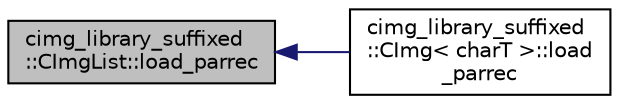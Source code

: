 digraph "cimg_library_suffixed::CImgList::load_parrec"
{
  edge [fontname="Helvetica",fontsize="10",labelfontname="Helvetica",labelfontsize="10"];
  node [fontname="Helvetica",fontsize="10",shape=record];
  rankdir="LR";
  Node450 [label="cimg_library_suffixed\l::CImgList::load_parrec",height=0.2,width=0.4,color="black", fillcolor="grey75", style="filled", fontcolor="black"];
  Node450 -> Node451 [dir="back",color="midnightblue",fontsize="10",style="solid",fontname="Helvetica"];
  Node451 [label="cimg_library_suffixed\l::CImg\< charT \>::load\l_parrec",height=0.2,width=0.4,color="black", fillcolor="white", style="filled",URL="$structcimg__library__suffixed_1_1_c_img.html#a2443496c0824ead4e1bf8a84c5eda7b0",tooltip="Load image from a PAR-REC (Philips) file. "];
}
